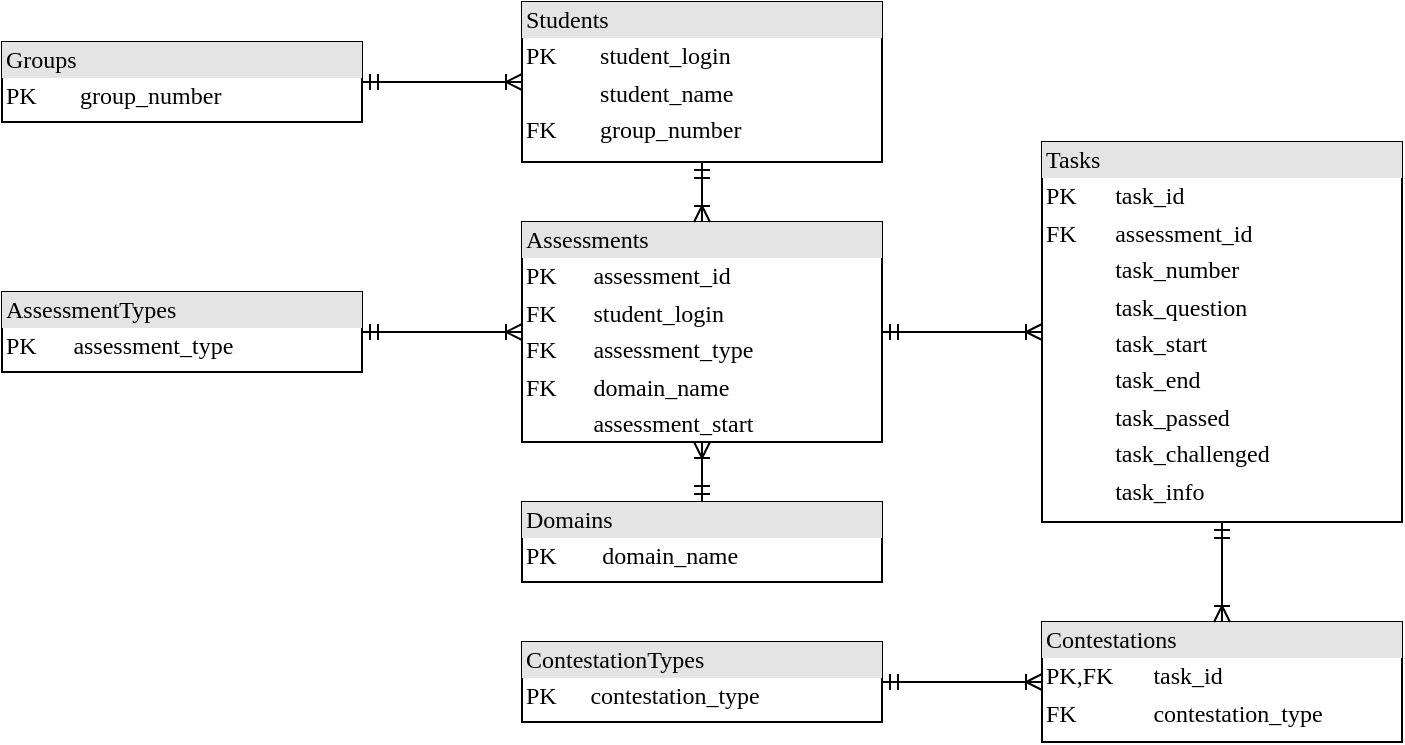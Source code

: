 <mxfile version="26.2.2">
  <diagram name="Page-1" id="2ca16b54-16f6-2749-3443-fa8db7711227">
    <mxGraphModel dx="838" dy="571" grid="1" gridSize="10" guides="1" tooltips="1" connect="1" arrows="1" fold="1" page="1" pageScale="1" pageWidth="1100" pageHeight="850" background="none" math="0" shadow="0">
      <root>
        <mxCell id="0" />
        <mxCell id="1" parent="0" />
        <mxCell id="2ed32ef02a7f4228-1" value="&lt;div style=&quot;box-sizing:border-box;width:100%;background:#e4e4e4;padding:2px;&quot;&gt;Groups&lt;/div&gt;&lt;table style=&quot;width:100%;font-size:1em;&quot; cellpadding=&quot;2&quot; cellspacing=&quot;0&quot;&gt;&lt;tbody&gt;&lt;tr&gt;&lt;td&gt;PK&lt;/td&gt;&lt;td&gt;group_number&lt;/td&gt;&lt;/tr&gt;&lt;/tbody&gt;&lt;/table&gt;" style="verticalAlign=top;align=left;overflow=fill;html=1;rounded=0;shadow=0;comic=0;labelBackgroundColor=none;strokeWidth=1;fontFamily=Verdana;fontSize=12" parent="1" vertex="1">
          <mxGeometry x="110" y="110" width="180" height="40" as="geometry" />
        </mxCell>
        <mxCell id="2ed32ef02a7f4228-5" value="&lt;div style=&quot;box-sizing:border-box;width:100%;background:#e4e4e4;padding:2px;&quot;&gt;Students&lt;/div&gt;&lt;table style=&quot;width:100%;font-size:1em;&quot; cellpadding=&quot;2&quot; cellspacing=&quot;0&quot;&gt;&lt;tbody&gt;&lt;tr&gt;&lt;td&gt;PK&lt;/td&gt;&lt;td&gt;student_login&lt;/td&gt;&lt;/tr&gt;&lt;tr&gt;&lt;td&gt;&lt;br&gt;&lt;/td&gt;&lt;td&gt;student_name&lt;/td&gt;&lt;/tr&gt;&lt;tr&gt;&lt;td&gt;FK&lt;/td&gt;&lt;td&gt;group_number&lt;/td&gt;&lt;/tr&gt;&lt;/tbody&gt;&lt;/table&gt;" style="verticalAlign=top;align=left;overflow=fill;html=1;rounded=0;shadow=0;comic=0;labelBackgroundColor=none;strokeWidth=1;fontFamily=Verdana;fontSize=12" parent="1" vertex="1">
          <mxGeometry x="370" y="90" width="180" height="80" as="geometry" />
        </mxCell>
        <mxCell id="2ed32ef02a7f4228-13" value="" style="edgeStyle=orthogonalEdgeStyle;html=1;endArrow=ERoneToMany;startArrow=ERmandOne;labelBackgroundColor=none;fontFamily=Verdana;fontSize=12;align=left;" parent="1" source="2ed32ef02a7f4228-1" target="2ed32ef02a7f4228-5" edge="1">
          <mxGeometry width="100" height="100" relative="1" as="geometry">
            <mxPoint x="350" y="370" as="sourcePoint" />
            <mxPoint x="450" y="270" as="targetPoint" />
          </mxGeometry>
        </mxCell>
        <mxCell id="_3FvKzVt5cSGb2qrqilg-1" value="&lt;div style=&quot;box-sizing:border-box;width:100%;background:#e4e4e4;padding:2px;&quot;&gt;Assessments&lt;/div&gt;&lt;table style=&quot;width:100%;font-size:1em;&quot; cellpadding=&quot;2&quot; cellspacing=&quot;0&quot;&gt;&lt;tbody&gt;&lt;tr&gt;&lt;td&gt;PK&lt;/td&gt;&lt;td&gt;assessment_id&lt;/td&gt;&lt;/tr&gt;&lt;tr&gt;&lt;td&gt;FK&lt;/td&gt;&lt;td&gt;student_login&lt;/td&gt;&lt;/tr&gt;&lt;tr&gt;&lt;td&gt;FK&lt;/td&gt;&lt;td&gt;assessment_type&lt;/td&gt;&lt;/tr&gt;&lt;tr&gt;&lt;td&gt;FK&lt;/td&gt;&lt;td&gt;domain_name&lt;/td&gt;&lt;/tr&gt;&lt;tr&gt;&lt;td&gt;&lt;br&gt;&lt;/td&gt;&lt;td&gt;assessment_start&lt;/td&gt;&lt;/tr&gt;&lt;/tbody&gt;&lt;/table&gt;" style="verticalAlign=top;align=left;overflow=fill;html=1;rounded=0;shadow=0;comic=0;labelBackgroundColor=none;strokeWidth=1;fontFamily=Verdana;fontSize=12" parent="1" vertex="1">
          <mxGeometry x="370" y="200" width="180" height="110" as="geometry" />
        </mxCell>
        <mxCell id="_3FvKzVt5cSGb2qrqilg-2" value="" style="edgeStyle=orthogonalEdgeStyle;html=1;endArrow=ERoneToMany;startArrow=ERmandOne;labelBackgroundColor=none;fontFamily=Verdana;fontSize=12;align=left;" parent="1" source="2ed32ef02a7f4228-5" target="_3FvKzVt5cSGb2qrqilg-1" edge="1">
          <mxGeometry width="100" height="100" relative="1" as="geometry">
            <mxPoint x="300" y="135" as="sourcePoint" />
            <mxPoint x="380" y="135" as="targetPoint" />
          </mxGeometry>
        </mxCell>
        <mxCell id="_3FvKzVt5cSGb2qrqilg-3" value="&lt;div style=&quot;box-sizing:border-box;width:100%;background:#e4e4e4;padding:2px;&quot;&gt;AssessmentTypes&lt;/div&gt;&lt;table style=&quot;width:100%;font-size:1em;&quot; cellpadding=&quot;2&quot; cellspacing=&quot;0&quot;&gt;&lt;tbody&gt;&lt;tr&gt;&lt;td&gt;PK&lt;/td&gt;&lt;td&gt;assessment_type&lt;/td&gt;&lt;/tr&gt;&lt;/tbody&gt;&lt;/table&gt;" style="verticalAlign=top;align=left;overflow=fill;html=1;rounded=0;shadow=0;comic=0;labelBackgroundColor=none;strokeWidth=1;fontFamily=Verdana;fontSize=12" parent="1" vertex="1">
          <mxGeometry x="110" y="235" width="180" height="40" as="geometry" />
        </mxCell>
        <mxCell id="_3FvKzVt5cSGb2qrqilg-4" value="" style="edgeStyle=orthogonalEdgeStyle;html=1;endArrow=ERoneToMany;startArrow=ERmandOne;labelBackgroundColor=none;fontFamily=Verdana;fontSize=12;align=left;" parent="1" source="_3FvKzVt5cSGb2qrqilg-3" target="_3FvKzVt5cSGb2qrqilg-1" edge="1">
          <mxGeometry width="100" height="100" relative="1" as="geometry">
            <mxPoint x="300" y="135" as="sourcePoint" />
            <mxPoint x="380" y="135" as="targetPoint" />
          </mxGeometry>
        </mxCell>
        <mxCell id="_3FvKzVt5cSGb2qrqilg-5" value="&lt;div style=&quot;box-sizing:border-box;width:100%;background:#e4e4e4;padding:2px;&quot;&gt;Domains&lt;/div&gt;&lt;table style=&quot;width:100%;font-size:1em;&quot; cellpadding=&quot;2&quot; cellspacing=&quot;0&quot;&gt;&lt;tbody&gt;&lt;tr&gt;&lt;td&gt;PK&lt;/td&gt;&lt;td&gt;domain_name&lt;/td&gt;&lt;/tr&gt;&lt;/tbody&gt;&lt;/table&gt;" style="verticalAlign=top;align=left;overflow=fill;html=1;rounded=0;shadow=0;comic=0;labelBackgroundColor=none;strokeWidth=1;fontFamily=Verdana;fontSize=12" parent="1" vertex="1">
          <mxGeometry x="370" y="340" width="180" height="40" as="geometry" />
        </mxCell>
        <mxCell id="_3FvKzVt5cSGb2qrqilg-6" value="" style="edgeStyle=orthogonalEdgeStyle;html=1;endArrow=ERoneToMany;startArrow=ERmandOne;labelBackgroundColor=none;fontFamily=Verdana;fontSize=12;align=left;" parent="1" source="_3FvKzVt5cSGb2qrqilg-5" target="_3FvKzVt5cSGb2qrqilg-1" edge="1">
          <mxGeometry width="100" height="100" relative="1" as="geometry">
            <mxPoint x="470" y="230" as="sourcePoint" />
            <mxPoint x="620" y="350" as="targetPoint" />
          </mxGeometry>
        </mxCell>
        <mxCell id="_3FvKzVt5cSGb2qrqilg-7" value="&lt;div style=&quot;box-sizing:border-box;width:100%;background:#e4e4e4;padding:2px;&quot;&gt;Tasks&lt;/div&gt;&lt;table style=&quot;width:100%;font-size:1em;&quot; cellpadding=&quot;2&quot; cellspacing=&quot;0&quot;&gt;&lt;tbody&gt;&lt;tr&gt;&lt;td&gt;PK&lt;/td&gt;&lt;td&gt;task_id&lt;/td&gt;&lt;/tr&gt;&lt;tr&gt;&lt;td&gt;FK&lt;/td&gt;&lt;td&gt;assessment_id&lt;/td&gt;&lt;/tr&gt;&lt;tr&gt;&lt;td&gt;&lt;br&gt;&lt;/td&gt;&lt;td&gt;task_number&lt;/td&gt;&lt;/tr&gt;&lt;tr&gt;&lt;td&gt;&lt;br&gt;&lt;/td&gt;&lt;td&gt;task_question&lt;/td&gt;&lt;/tr&gt;&lt;tr&gt;&lt;td&gt;&lt;br&gt;&lt;/td&gt;&lt;td&gt;task_start&lt;/td&gt;&lt;/tr&gt;&lt;tr&gt;&lt;td&gt;&lt;br&gt;&lt;/td&gt;&lt;td&gt;task_end&lt;/td&gt;&lt;/tr&gt;&lt;tr&gt;&lt;td&gt;&lt;br&gt;&lt;/td&gt;&lt;td&gt;task_passed&lt;/td&gt;&lt;/tr&gt;&lt;tr&gt;&lt;td&gt;&lt;br&gt;&lt;/td&gt;&lt;td&gt;task_challenged&lt;/td&gt;&lt;/tr&gt;&lt;tr&gt;&lt;td&gt;&lt;br&gt;&lt;/td&gt;&lt;td&gt;task_info&lt;/td&gt;&lt;/tr&gt;&lt;/tbody&gt;&lt;/table&gt;" style="verticalAlign=top;align=left;overflow=fill;html=1;rounded=0;shadow=0;comic=0;labelBackgroundColor=none;strokeWidth=1;fontFamily=Verdana;fontSize=12" parent="1" vertex="1">
          <mxGeometry x="630" y="160" width="180" height="190" as="geometry" />
        </mxCell>
        <mxCell id="_3FvKzVt5cSGb2qrqilg-8" value="" style="edgeStyle=orthogonalEdgeStyle;html=1;endArrow=ERoneToMany;startArrow=ERmandOne;labelBackgroundColor=none;fontFamily=Verdana;fontSize=12;align=left;fontStyle=4" parent="1" source="_3FvKzVt5cSGb2qrqilg-1" target="_3FvKzVt5cSGb2qrqilg-7" edge="1">
          <mxGeometry width="100" height="100" relative="1" as="geometry">
            <mxPoint x="470" y="360" as="sourcePoint" />
            <mxPoint x="470" y="320" as="targetPoint" />
          </mxGeometry>
        </mxCell>
        <mxCell id="_3FvKzVt5cSGb2qrqilg-9" value="&lt;div style=&quot;box-sizing:border-box;width:100%;background:#e4e4e4;padding:2px;&quot;&gt;Contestations&lt;/div&gt;&lt;table style=&quot;width:100%;font-size:1em;&quot; cellpadding=&quot;2&quot; cellspacing=&quot;0&quot;&gt;&lt;tbody&gt;&lt;tr&gt;&lt;td&gt;PK,FK&lt;/td&gt;&lt;td&gt;task_id&lt;/td&gt;&lt;/tr&gt;&lt;tr&gt;&lt;td&gt;FK&lt;/td&gt;&lt;td&gt;contestation_type&lt;/td&gt;&lt;/tr&gt;&lt;/tbody&gt;&lt;/table&gt;" style="verticalAlign=top;align=left;overflow=fill;html=1;rounded=0;shadow=0;comic=0;labelBackgroundColor=none;strokeWidth=1;fontFamily=Verdana;fontSize=12" parent="1" vertex="1">
          <mxGeometry x="630" y="400" width="180" height="60" as="geometry" />
        </mxCell>
        <mxCell id="_3FvKzVt5cSGb2qrqilg-10" value="" style="edgeStyle=orthogonalEdgeStyle;html=1;endArrow=ERoneToMany;startArrow=ERmandOne;labelBackgroundColor=none;fontFamily=Verdana;fontSize=12;align=left;fontStyle=4" parent="1" source="_3FvKzVt5cSGb2qrqilg-7" target="_3FvKzVt5cSGb2qrqilg-9" edge="1">
          <mxGeometry width="100" height="100" relative="1" as="geometry">
            <mxPoint x="560" y="275" as="sourcePoint" />
            <mxPoint x="640" y="275" as="targetPoint" />
          </mxGeometry>
        </mxCell>
        <mxCell id="_3FvKzVt5cSGb2qrqilg-11" value="&lt;div style=&quot;box-sizing:border-box;width:100%;background:#e4e4e4;padding:2px;&quot;&gt;&lt;span style=&quot;color: light-dark(rgb(0, 0, 0), rgb(255, 255, 255));&quot;&gt;Contestation&lt;/span&gt;Types&lt;/div&gt;&lt;table style=&quot;width:100%;font-size:1em;&quot; cellpadding=&quot;2&quot; cellspacing=&quot;0&quot;&gt;&lt;tbody&gt;&lt;tr&gt;&lt;td&gt;PK&lt;/td&gt;&lt;td&gt;contestation_type&lt;/td&gt;&lt;/tr&gt;&lt;/tbody&gt;&lt;/table&gt;" style="verticalAlign=top;align=left;overflow=fill;html=1;rounded=0;shadow=0;comic=0;labelBackgroundColor=none;strokeWidth=1;fontFamily=Verdana;fontSize=12" parent="1" vertex="1">
          <mxGeometry x="370" y="410" width="180" height="40" as="geometry" />
        </mxCell>
        <mxCell id="_3FvKzVt5cSGb2qrqilg-12" value="" style="edgeStyle=orthogonalEdgeStyle;html=1;endArrow=ERoneToMany;startArrow=ERmandOne;labelBackgroundColor=none;fontFamily=Verdana;fontSize=12;align=left;" parent="1" source="_3FvKzVt5cSGb2qrqilg-11" target="_3FvKzVt5cSGb2qrqilg-9" edge="1">
          <mxGeometry width="100" height="100" relative="1" as="geometry">
            <mxPoint x="300" y="275" as="sourcePoint" />
            <mxPoint x="380" y="275" as="targetPoint" />
          </mxGeometry>
        </mxCell>
      </root>
    </mxGraphModel>
  </diagram>
</mxfile>
